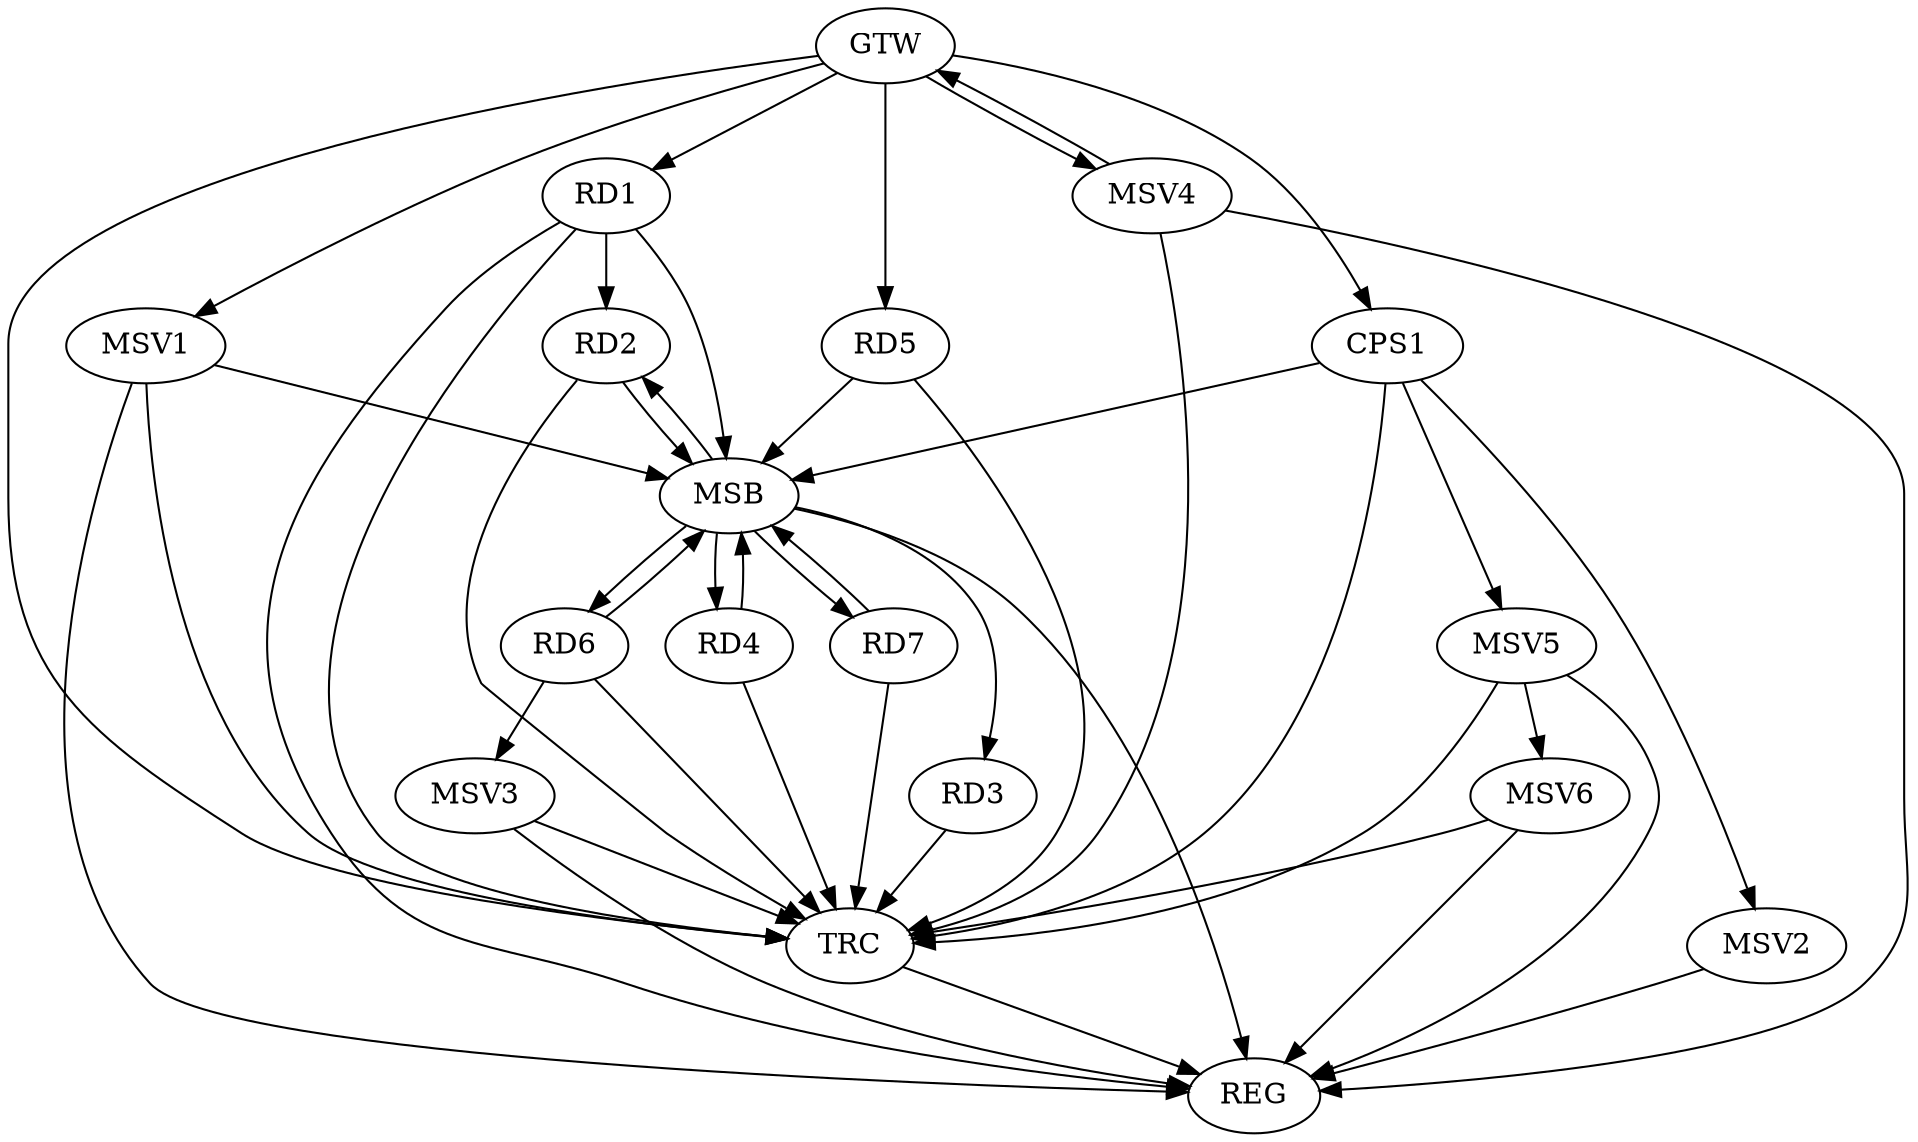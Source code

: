 strict digraph G {
  RD1 [ label="RD1" ];
  RD2 [ label="RD2" ];
  RD3 [ label="RD3" ];
  RD4 [ label="RD4" ];
  RD5 [ label="RD5" ];
  RD6 [ label="RD6" ];
  RD7 [ label="RD7" ];
  CPS1 [ label="CPS1" ];
  GTW [ label="GTW" ];
  REG [ label="REG" ];
  MSB [ label="MSB" ];
  TRC [ label="TRC" ];
  MSV1 [ label="MSV1" ];
  MSV2 [ label="MSV2" ];
  MSV3 [ label="MSV3" ];
  MSV4 [ label="MSV4" ];
  MSV5 [ label="MSV5" ];
  MSV6 [ label="MSV6" ];
  GTW -> RD1;
  GTW -> RD5;
  GTW -> CPS1;
  RD1 -> MSB;
  MSB -> RD7;
  MSB -> REG;
  RD2 -> MSB;
  MSB -> RD6;
  RD4 -> MSB;
  RD5 -> MSB;
  MSB -> RD2;
  RD6 -> MSB;
  RD7 -> MSB;
  CPS1 -> MSB;
  MSB -> RD3;
  MSB -> RD4;
  RD1 -> TRC;
  RD2 -> TRC;
  RD3 -> TRC;
  RD4 -> TRC;
  RD5 -> TRC;
  RD6 -> TRC;
  RD7 -> TRC;
  CPS1 -> TRC;
  GTW -> TRC;
  TRC -> REG;
  RD1 -> REG;
  RD1 -> RD2;
  MSV1 -> MSB;
  GTW -> MSV1;
  MSV1 -> REG;
  MSV1 -> TRC;
  CPS1 -> MSV2;
  MSV2 -> REG;
  RD6 -> MSV3;
  MSV3 -> REG;
  MSV3 -> TRC;
  MSV4 -> GTW;
  GTW -> MSV4;
  MSV4 -> REG;
  MSV4 -> TRC;
  CPS1 -> MSV5;
  MSV5 -> REG;
  MSV5 -> TRC;
  MSV5 -> MSV6;
  MSV6 -> REG;
  MSV6 -> TRC;
}
